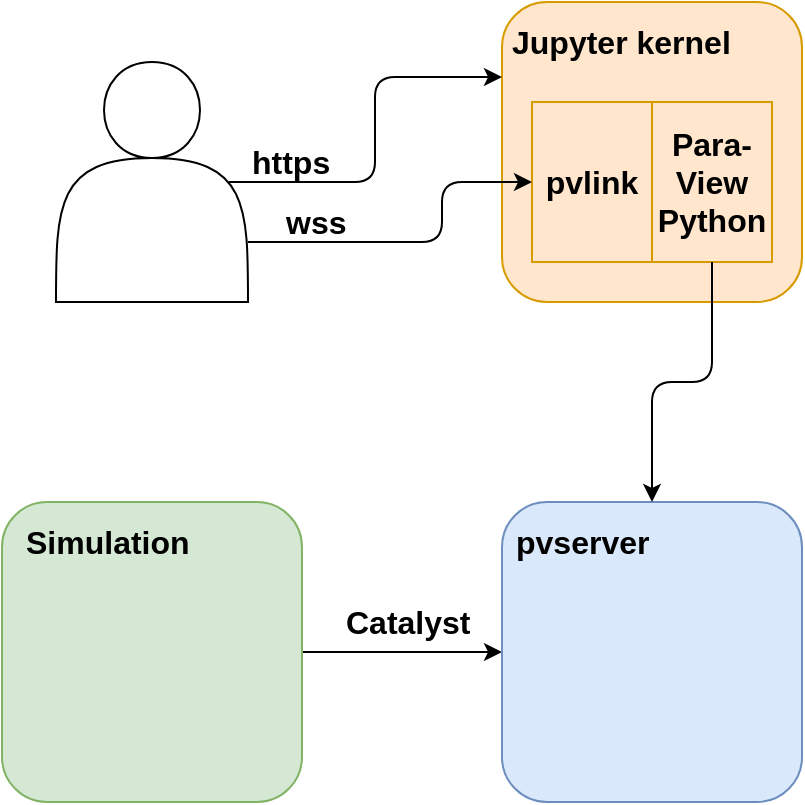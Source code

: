 <mxfile version="12.8.5" type="device"><diagram name="Page-1" id="74b105a0-9070-1c63-61bc-23e55f88626e"><mxGraphModel dx="658" dy="522" grid="1" gridSize="10" guides="1" tooltips="1" connect="1" arrows="1" fold="1" page="1" pageScale="1.5" pageWidth="1169" pageHeight="826" background="none" math="0" shadow="0"><root><mxCell id="0" style=";html=1;"/><mxCell id="1" style=";html=1;" parent="0"/><mxCell id="mT057Flkr07C2x_E4uDO-8" value="" style="rounded=1;whiteSpace=wrap;html=1;fillColor=#ffe6cc;strokeColor=#d79b00;" parent="1" vertex="1"><mxGeometry x="650" y="120" width="150" height="150" as="geometry"/></mxCell><mxCell id="pArhD54mKAOOwNSFYiM0-5" style="edgeStyle=orthogonalEdgeStyle;rounded=1;orthogonalLoop=1;jettySize=auto;html=1;" edge="1" parent="1" source="mT057Flkr07C2x_E4uDO-10" target="mT057Flkr07C2x_E4uDO-12"><mxGeometry relative="1" as="geometry"/></mxCell><mxCell id="mT057Flkr07C2x_E4uDO-10" value="" style="rounded=1;whiteSpace=wrap;html=1;fillColor=#d5e8d4;strokeColor=#82b366;" parent="1" vertex="1"><mxGeometry x="400" y="370" width="150" height="150" as="geometry"/></mxCell><mxCell id="mT057Flkr07C2x_E4uDO-12" value="" style="rounded=1;whiteSpace=wrap;html=1;fillColor=#dae8fc;strokeColor=#6c8ebf;" parent="1" vertex="1"><mxGeometry x="650" y="370" width="150" height="150" as="geometry"/></mxCell><mxCell id="mT057Flkr07C2x_E4uDO-19" value="&lt;div style=&quot;font-size: 16px&quot;&gt;Jupyter kernel&lt;/div&gt;" style="text;html=1;strokeColor=none;fillColor=none;align=left;verticalAlign=middle;whiteSpace=wrap;rounded=0;fontSize=16;fontStyle=1" parent="1" vertex="1"><mxGeometry x="652.5" y="130" width="145" height="20" as="geometry"/></mxCell><mxCell id="mT057Flkr07C2x_E4uDO-20" value="&lt;div style=&quot;font-size: 16px;&quot;&gt;Simulation&lt;/div&gt;" style="text;html=1;strokeColor=none;fillColor=none;align=left;verticalAlign=middle;whiteSpace=wrap;rounded=0;fontSize=16;fontStyle=1" parent="1" vertex="1"><mxGeometry x="410" y="380" width="110" height="20" as="geometry"/></mxCell><mxCell id="mT057Flkr07C2x_E4uDO-21" value="pvserver" style="text;html=1;strokeColor=none;fillColor=none;align=left;verticalAlign=middle;whiteSpace=wrap;rounded=0;fontSize=16;fontStyle=1" parent="1" vertex="1"><mxGeometry x="655" y="380" width="120" height="20" as="geometry"/></mxCell><mxCell id="mT057Flkr07C2x_E4uDO-45" value="&lt;div&gt;Para-&lt;/div&gt;&lt;div&gt;View Python&lt;/div&gt;" style="text;html=1;strokeColor=#d79b00;fillColor=#ffe6cc;align=center;verticalAlign=middle;whiteSpace=wrap;rounded=0;fontSize=16;fontStyle=1" parent="1" vertex="1"><mxGeometry x="725" y="170" width="60" height="80" as="geometry"/></mxCell><mxCell id="mT057Flkr07C2x_E4uDO-50" value="pvlink" style="text;html=1;strokeColor=#d79b00;fillColor=#ffe6cc;align=center;verticalAlign=middle;whiteSpace=wrap;rounded=0;fontSize=16;fontStyle=1" parent="1" vertex="1"><mxGeometry x="665" y="170" width="60" height="80" as="geometry"/></mxCell><mxCell id="mT057Flkr07C2x_E4uDO-52" value="Catalyst" style="text;html=1;strokeColor=none;fillColor=none;align=left;verticalAlign=middle;whiteSpace=wrap;rounded=0;fontSize=16;fontStyle=1" parent="1" vertex="1"><mxGeometry x="570" y="420" width="70" height="20" as="geometry"/></mxCell><mxCell id="pArhD54mKAOOwNSFYiM0-2" style="edgeStyle=orthogonalEdgeStyle;rounded=1;orthogonalLoop=1;jettySize=auto;html=1;entryX=0;entryY=0.25;entryDx=0;entryDy=0;exitX=0.9;exitY=0.5;exitDx=0;exitDy=0;exitPerimeter=0;" edge="1" parent="1" source="mT057Flkr07C2x_E4uDO-60" target="mT057Flkr07C2x_E4uDO-8"><mxGeometry relative="1" as="geometry"><Array as="points"/></mxGeometry></mxCell><mxCell id="pArhD54mKAOOwNSFYiM0-3" style="edgeStyle=orthogonalEdgeStyle;rounded=1;orthogonalLoop=1;jettySize=auto;html=1;exitX=1;exitY=0.75;exitDx=0;exitDy=0;" edge="1" parent="1" source="mT057Flkr07C2x_E4uDO-60" target="mT057Flkr07C2x_E4uDO-50"><mxGeometry relative="1" as="geometry"><Array as="points"><mxPoint x="620" y="240"/><mxPoint x="620" y="210"/></Array></mxGeometry></mxCell><mxCell id="mT057Flkr07C2x_E4uDO-60" value="" style="shape=actor;whiteSpace=wrap;html=1;fontSize=16;align=left;" parent="1" vertex="1"><mxGeometry x="427" y="150" width="96" height="120" as="geometry"/></mxCell><mxCell id="pArhD54mKAOOwNSFYiM0-4" value="" style="endArrow=classic;html=1;exitX=0.5;exitY=1;exitDx=0;exitDy=0;entryX=0.5;entryY=0;entryDx=0;entryDy=0;rounded=1;" edge="1" parent="1" source="mT057Flkr07C2x_E4uDO-45" target="mT057Flkr07C2x_E4uDO-12"><mxGeometry width="50" height="50" relative="1" as="geometry"><mxPoint x="630" y="290" as="sourcePoint"/><mxPoint x="680" y="240" as="targetPoint"/><Array as="points"><mxPoint x="755" y="310"/><mxPoint x="725" y="310"/></Array></mxGeometry></mxCell><mxCell id="pArhD54mKAOOwNSFYiM0-9" value="https" style="text;html=1;strokeColor=none;fillColor=none;align=left;verticalAlign=middle;whiteSpace=wrap;rounded=0;fontSize=16;fontStyle=1" vertex="1" parent="1"><mxGeometry x="523" y="190" width="70" height="20" as="geometry"/></mxCell><mxCell id="pArhD54mKAOOwNSFYiM0-11" value="wss" style="text;html=1;strokeColor=none;fillColor=none;align=left;verticalAlign=middle;whiteSpace=wrap;rounded=0;fontSize=16;fontStyle=1" vertex="1" parent="1"><mxGeometry x="540" y="220" width="70" height="20" as="geometry"/></mxCell></root></mxGraphModel></diagram></mxfile>